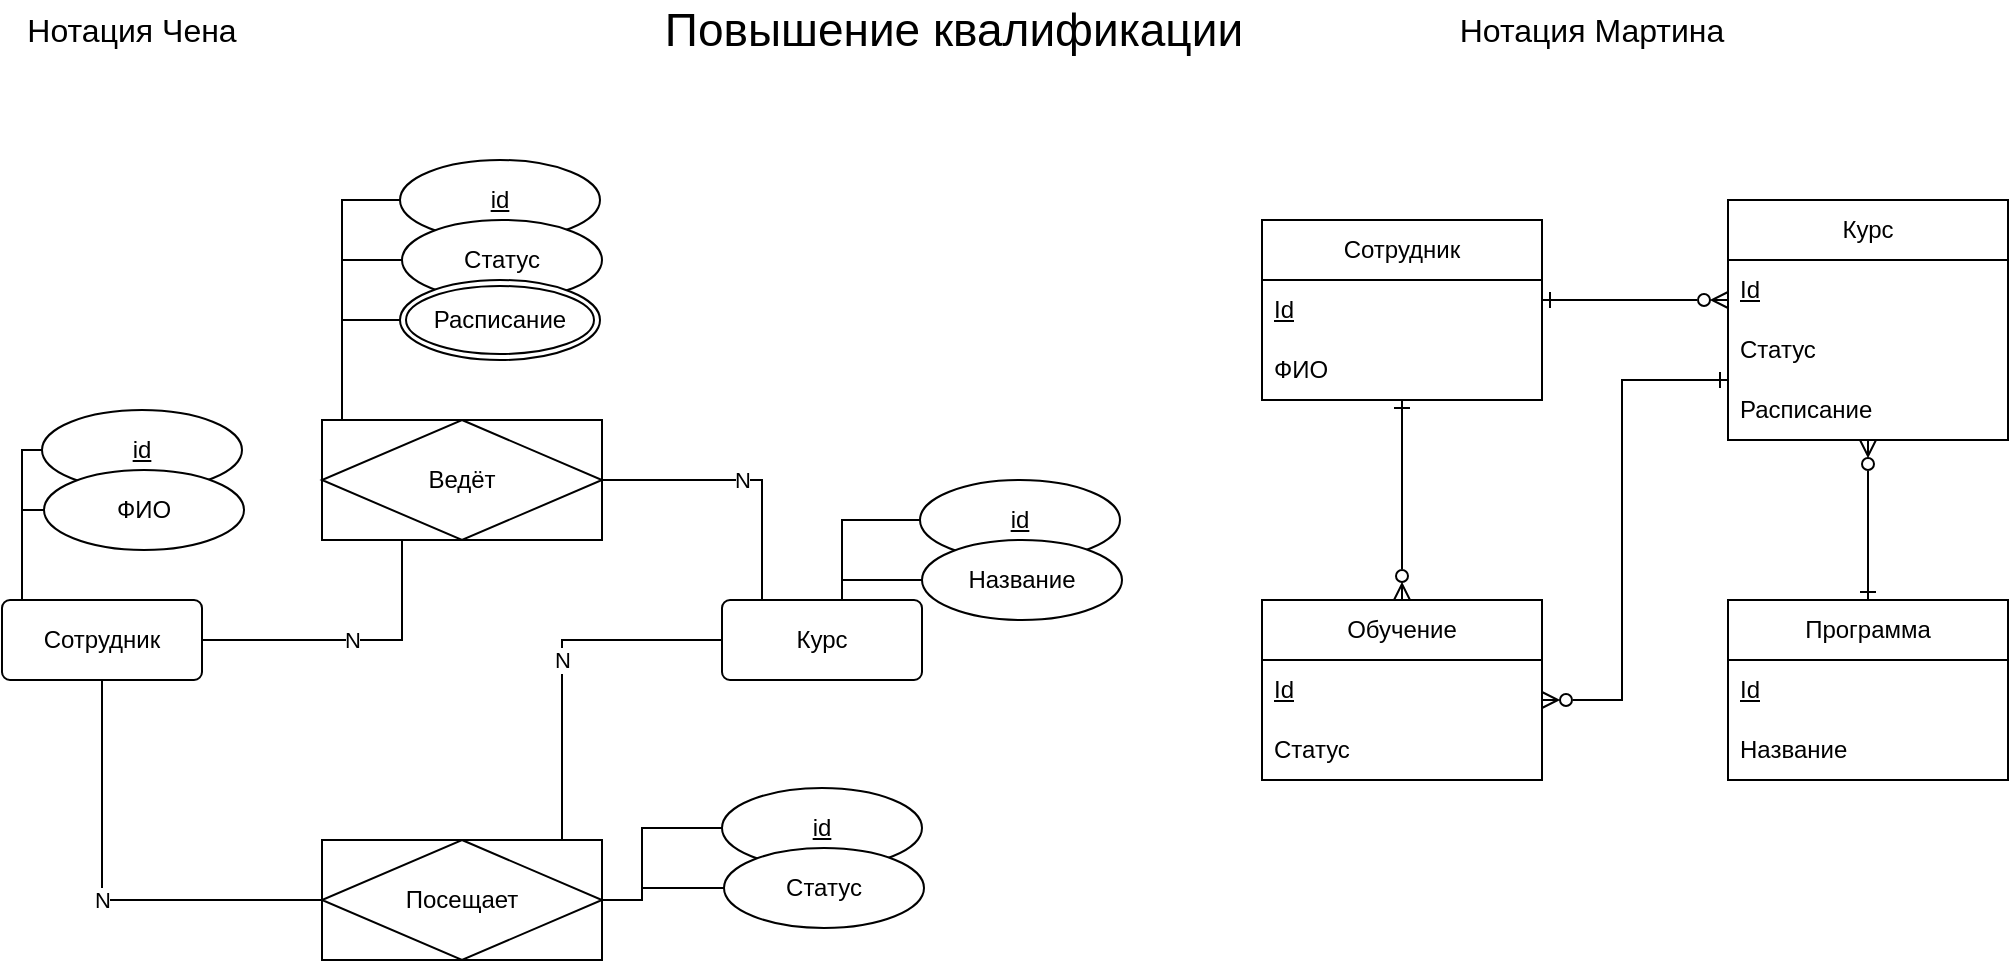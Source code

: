 <mxfile version="28.1.2">
  <diagram name="Страница — 1" id="ra7HKUhCHL6561SlYlNS">
    <mxGraphModel dx="868" dy="549" grid="1" gridSize="10" guides="1" tooltips="1" connect="1" arrows="1" fold="1" page="1" pageScale="1" pageWidth="1169" pageHeight="827" math="0" shadow="0">
      <root>
        <mxCell id="0" />
        <mxCell id="1" parent="0" />
        <mxCell id="BB9H6_8plf5swDK559ap-1" value="Повышение квалификации" style="text;html=1;align=center;verticalAlign=middle;whiteSpace=wrap;rounded=0;fontSize=23;" vertex="1" parent="1">
          <mxGeometry x="400" y="20" width="312" height="30" as="geometry" />
        </mxCell>
        <mxCell id="BB9H6_8plf5swDK559ap-2" value="&lt;font style=&quot;font-size: 16px;&quot;&gt;Нотация Чена&lt;/font&gt;" style="text;html=1;align=center;verticalAlign=middle;whiteSpace=wrap;rounded=0;fontSize=18;" vertex="1" parent="1">
          <mxGeometry x="80" y="20" width="130" height="30" as="geometry" />
        </mxCell>
        <mxCell id="BB9H6_8plf5swDK559ap-3" value="&lt;font style=&quot;font-size: 16px;&quot;&gt;Нотация Мартина&lt;/font&gt;" style="text;html=1;align=center;verticalAlign=middle;whiteSpace=wrap;rounded=0;fontSize=18;" vertex="1" parent="1">
          <mxGeometry x="780" y="20" width="190" height="30" as="geometry" />
        </mxCell>
        <mxCell id="BB9H6_8plf5swDK559ap-4" value="Сотрудник" style="rounded=1;arcSize=10;whiteSpace=wrap;html=1;align=center;" vertex="1" parent="1">
          <mxGeometry x="80" y="320" width="100" height="40" as="geometry" />
        </mxCell>
        <mxCell id="BB9H6_8plf5swDK559ap-5" value="Курс" style="rounded=1;arcSize=10;whiteSpace=wrap;html=1;align=center;" vertex="1" parent="1">
          <mxGeometry x="440" y="320" width="100" height="40" as="geometry" />
        </mxCell>
        <mxCell id="BB9H6_8plf5swDK559ap-6" value="Посещает" style="shape=associativeEntity;whiteSpace=wrap;html=1;align=center;" vertex="1" parent="1">
          <mxGeometry x="240" y="440" width="140" height="60" as="geometry" />
        </mxCell>
        <mxCell id="BB9H6_8plf5swDK559ap-7" value="Ведёт" style="shape=associativeEntity;whiteSpace=wrap;html=1;align=center;" vertex="1" parent="1">
          <mxGeometry x="240" y="230" width="140" height="60" as="geometry" />
        </mxCell>
        <mxCell id="BB9H6_8plf5swDK559ap-8" value="N" style="endArrow=none;html=1;rounded=0;edgeStyle=orthogonalEdgeStyle;" edge="1" parent="1" source="BB9H6_8plf5swDK559ap-4" target="BB9H6_8plf5swDK559ap-7">
          <mxGeometry relative="1" as="geometry">
            <mxPoint x="120" y="310" as="sourcePoint" />
            <mxPoint x="280" y="310" as="targetPoint" />
            <Array as="points">
              <mxPoint x="280" y="340" />
            </Array>
          </mxGeometry>
        </mxCell>
        <mxCell id="BB9H6_8plf5swDK559ap-10" value="N" style="endArrow=none;html=1;rounded=0;edgeStyle=orthogonalEdgeStyle;" edge="1" parent="1" source="BB9H6_8plf5swDK559ap-5" target="BB9H6_8plf5swDK559ap-7">
          <mxGeometry relative="1" as="geometry">
            <mxPoint x="210" y="320" as="sourcePoint" />
            <mxPoint x="320" y="260" as="targetPoint" />
            <Array as="points">
              <mxPoint x="460" y="260" />
            </Array>
          </mxGeometry>
        </mxCell>
        <mxCell id="BB9H6_8plf5swDK559ap-11" value="N" style="endArrow=none;html=1;rounded=0;edgeStyle=orthogonalEdgeStyle;" edge="1" parent="1" source="BB9H6_8plf5swDK559ap-6" target="BB9H6_8plf5swDK559ap-4">
          <mxGeometry relative="1" as="geometry">
            <mxPoint x="170" y="320" as="sourcePoint" />
            <mxPoint x="280" y="260" as="targetPoint" />
            <Array as="points">
              <mxPoint x="130" y="470" />
            </Array>
          </mxGeometry>
        </mxCell>
        <mxCell id="BB9H6_8plf5swDK559ap-12" value="N" style="endArrow=none;html=1;rounded=0;edgeStyle=orthogonalEdgeStyle;" edge="1" parent="1" source="BB9H6_8plf5swDK559ap-5" target="BB9H6_8plf5swDK559ap-6">
          <mxGeometry relative="1" as="geometry">
            <mxPoint x="380" y="570" as="sourcePoint" />
            <mxPoint x="270" y="460" as="targetPoint" />
            <Array as="points">
              <mxPoint x="360" y="340" />
            </Array>
          </mxGeometry>
        </mxCell>
        <mxCell id="BB9H6_8plf5swDK559ap-22" style="edgeStyle=orthogonalEdgeStyle;rounded=0;orthogonalLoop=1;jettySize=auto;html=1;endArrow=none;endFill=0;" edge="1" parent="1" source="BB9H6_8plf5swDK559ap-20" target="BB9H6_8plf5swDK559ap-5">
          <mxGeometry relative="1" as="geometry">
            <Array as="points">
              <mxPoint x="500" y="280" />
            </Array>
          </mxGeometry>
        </mxCell>
        <mxCell id="BB9H6_8plf5swDK559ap-20" value="id" style="ellipse;whiteSpace=wrap;html=1;align=center;fontStyle=4;" vertex="1" parent="1">
          <mxGeometry x="539" y="260" width="100" height="40" as="geometry" />
        </mxCell>
        <mxCell id="BB9H6_8plf5swDK559ap-21" value="Название" style="ellipse;whiteSpace=wrap;html=1;align=center;" vertex="1" parent="1">
          <mxGeometry x="540" y="290" width="100" height="40" as="geometry" />
        </mxCell>
        <mxCell id="BB9H6_8plf5swDK559ap-23" style="edgeStyle=orthogonalEdgeStyle;rounded=0;orthogonalLoop=1;jettySize=auto;html=1;endArrow=none;endFill=0;" edge="1" parent="1">
          <mxGeometry relative="1" as="geometry">
            <mxPoint x="520" y="280" as="sourcePoint" />
            <mxPoint x="500" y="320" as="targetPoint" />
            <Array as="points">
              <mxPoint x="500" y="280" />
            </Array>
          </mxGeometry>
        </mxCell>
        <mxCell id="BB9H6_8plf5swDK559ap-24" style="edgeStyle=orthogonalEdgeStyle;rounded=0;orthogonalLoop=1;jettySize=auto;html=1;endArrow=none;endFill=0;" edge="1" parent="1" source="BB9H6_8plf5swDK559ap-21" target="BB9H6_8plf5swDK559ap-5">
          <mxGeometry relative="1" as="geometry">
            <mxPoint x="530" y="330" as="sourcePoint" />
            <mxPoint x="510" y="370" as="targetPoint" />
            <Array as="points">
              <mxPoint x="500" y="310" />
            </Array>
          </mxGeometry>
        </mxCell>
        <mxCell id="BB9H6_8plf5swDK559ap-25" value="id" style="ellipse;whiteSpace=wrap;html=1;align=center;fontStyle=4;" vertex="1" parent="1">
          <mxGeometry x="100" y="225" width="100" height="40" as="geometry" />
        </mxCell>
        <mxCell id="BB9H6_8plf5swDK559ap-26" value="ФИО" style="ellipse;whiteSpace=wrap;html=1;align=center;" vertex="1" parent="1">
          <mxGeometry x="101" y="255" width="100" height="40" as="geometry" />
        </mxCell>
        <mxCell id="BB9H6_8plf5swDK559ap-27" value="id" style="ellipse;whiteSpace=wrap;html=1;align=center;fontStyle=4;" vertex="1" parent="1">
          <mxGeometry x="279" y="100" width="100" height="40" as="geometry" />
        </mxCell>
        <mxCell id="BB9H6_8plf5swDK559ap-28" value="Статус" style="ellipse;whiteSpace=wrap;html=1;align=center;" vertex="1" parent="1">
          <mxGeometry x="280" y="130" width="100" height="40" as="geometry" />
        </mxCell>
        <mxCell id="BB9H6_8plf5swDK559ap-29" value="Расписание" style="ellipse;shape=doubleEllipse;margin=3;whiteSpace=wrap;html=1;align=center;" vertex="1" parent="1">
          <mxGeometry x="279" y="160" width="100" height="40" as="geometry" />
        </mxCell>
        <mxCell id="BB9H6_8plf5swDK559ap-30" value="id" style="ellipse;whiteSpace=wrap;html=1;align=center;fontStyle=4;" vertex="1" parent="1">
          <mxGeometry x="440" y="414" width="100" height="40" as="geometry" />
        </mxCell>
        <mxCell id="BB9H6_8plf5swDK559ap-31" value="Статус" style="ellipse;whiteSpace=wrap;html=1;align=center;" vertex="1" parent="1">
          <mxGeometry x="441" y="444" width="100" height="40" as="geometry" />
        </mxCell>
        <mxCell id="BB9H6_8plf5swDK559ap-34" style="edgeStyle=orthogonalEdgeStyle;rounded=0;orthogonalLoop=1;jettySize=auto;html=1;endArrow=none;endFill=0;" edge="1" parent="1" source="BB9H6_8plf5swDK559ap-27" target="BB9H6_8plf5swDK559ap-7">
          <mxGeometry relative="1" as="geometry">
            <mxPoint x="520" y="270" as="sourcePoint" />
            <mxPoint x="500" y="310" as="targetPoint" />
            <Array as="points">
              <mxPoint x="250" y="120" />
            </Array>
          </mxGeometry>
        </mxCell>
        <mxCell id="BB9H6_8plf5swDK559ap-35" style="edgeStyle=orthogonalEdgeStyle;rounded=0;orthogonalLoop=1;jettySize=auto;html=1;endArrow=none;endFill=0;" edge="1" parent="1" source="BB9H6_8plf5swDK559ap-28" target="BB9H6_8plf5swDK559ap-7">
          <mxGeometry relative="1" as="geometry">
            <mxPoint x="279" y="110" as="sourcePoint" />
            <mxPoint x="250" y="220" as="targetPoint" />
            <Array as="points">
              <mxPoint x="250" y="150" />
            </Array>
          </mxGeometry>
        </mxCell>
        <mxCell id="BB9H6_8plf5swDK559ap-36" style="edgeStyle=orthogonalEdgeStyle;rounded=0;orthogonalLoop=1;jettySize=auto;html=1;endArrow=none;endFill=0;" edge="1" parent="1" source="BB9H6_8plf5swDK559ap-29" target="BB9H6_8plf5swDK559ap-7">
          <mxGeometry relative="1" as="geometry">
            <mxPoint x="310" y="180" as="sourcePoint" />
            <mxPoint x="280" y="260" as="targetPoint" />
            <Array as="points">
              <mxPoint x="250" y="180" />
            </Array>
          </mxGeometry>
        </mxCell>
        <mxCell id="BB9H6_8plf5swDK559ap-37" style="edgeStyle=orthogonalEdgeStyle;rounded=0;orthogonalLoop=1;jettySize=auto;html=1;endArrow=none;endFill=0;" edge="1" parent="1" source="BB9H6_8plf5swDK559ap-25" target="BB9H6_8plf5swDK559ap-4">
          <mxGeometry relative="1" as="geometry">
            <mxPoint x="289" y="170" as="sourcePoint" />
            <mxPoint x="260" y="220" as="targetPoint" />
            <Array as="points">
              <mxPoint x="90" y="245" />
            </Array>
          </mxGeometry>
        </mxCell>
        <mxCell id="BB9H6_8plf5swDK559ap-38" style="edgeStyle=orthogonalEdgeStyle;rounded=0;orthogonalLoop=1;jettySize=auto;html=1;endArrow=none;endFill=0;" edge="1" parent="1" source="BB9H6_8plf5swDK559ap-26" target="BB9H6_8plf5swDK559ap-4">
          <mxGeometry relative="1" as="geometry">
            <mxPoint x="120" y="270" as="sourcePoint" />
            <mxPoint x="110" y="345" as="targetPoint" />
            <Array as="points">
              <mxPoint x="90" y="275" />
            </Array>
          </mxGeometry>
        </mxCell>
        <mxCell id="BB9H6_8plf5swDK559ap-39" style="edgeStyle=orthogonalEdgeStyle;rounded=0;orthogonalLoop=1;jettySize=auto;html=1;endArrow=none;endFill=0;" edge="1" parent="1" source="BB9H6_8plf5swDK559ap-30" target="BB9H6_8plf5swDK559ap-6">
          <mxGeometry relative="1" as="geometry">
            <mxPoint x="530" y="280" as="sourcePoint" />
            <mxPoint x="510" y="320" as="targetPoint" />
            <Array as="points">
              <mxPoint x="400" y="434" />
              <mxPoint x="400" y="470" />
            </Array>
          </mxGeometry>
        </mxCell>
        <mxCell id="BB9H6_8plf5swDK559ap-40" style="edgeStyle=orthogonalEdgeStyle;rounded=0;orthogonalLoop=1;jettySize=auto;html=1;endArrow=none;endFill=0;" edge="1" parent="1" source="BB9H6_8plf5swDK559ap-31" target="BB9H6_8plf5swDK559ap-6">
          <mxGeometry relative="1" as="geometry">
            <mxPoint x="540" y="490" as="sourcePoint" />
            <mxPoint x="480" y="526" as="targetPoint" />
            <Array as="points">
              <mxPoint x="400" y="464" />
              <mxPoint x="400" y="470" />
            </Array>
          </mxGeometry>
        </mxCell>
        <mxCell id="BB9H6_8plf5swDK559ap-42" value="Сотрудник" style="swimlane;fontStyle=0;childLayout=stackLayout;horizontal=1;startSize=30;horizontalStack=0;resizeParent=1;resizeParentMax=0;resizeLast=0;collapsible=1;marginBottom=0;whiteSpace=wrap;html=1;" vertex="1" parent="1">
          <mxGeometry x="710" y="130" width="140" height="90" as="geometry" />
        </mxCell>
        <mxCell id="BB9H6_8plf5swDK559ap-43" value="Id" style="text;strokeColor=none;fillColor=none;align=left;verticalAlign=middle;spacingLeft=4;spacingRight=4;overflow=hidden;points=[[0,0.5],[1,0.5]];portConstraint=eastwest;rotatable=0;whiteSpace=wrap;html=1;fontStyle=4" vertex="1" parent="BB9H6_8plf5swDK559ap-42">
          <mxGeometry y="30" width="140" height="30" as="geometry" />
        </mxCell>
        <mxCell id="BB9H6_8plf5swDK559ap-44" value="ФИО" style="text;strokeColor=none;fillColor=none;align=left;verticalAlign=middle;spacingLeft=4;spacingRight=4;overflow=hidden;points=[[0,0.5],[1,0.5]];portConstraint=eastwest;rotatable=0;whiteSpace=wrap;html=1;" vertex="1" parent="BB9H6_8plf5swDK559ap-42">
          <mxGeometry y="60" width="140" height="30" as="geometry" />
        </mxCell>
        <mxCell id="BB9H6_8plf5swDK559ap-47" value="Курс" style="swimlane;fontStyle=0;childLayout=stackLayout;horizontal=1;startSize=30;horizontalStack=0;resizeParent=1;resizeParentMax=0;resizeLast=0;collapsible=1;marginBottom=0;whiteSpace=wrap;html=1;" vertex="1" parent="1">
          <mxGeometry x="943" y="120" width="140" height="120" as="geometry" />
        </mxCell>
        <mxCell id="BB9H6_8plf5swDK559ap-48" value="Id" style="text;strokeColor=none;fillColor=none;align=left;verticalAlign=middle;spacingLeft=4;spacingRight=4;overflow=hidden;points=[[0,0.5],[1,0.5]];portConstraint=eastwest;rotatable=0;whiteSpace=wrap;html=1;fontStyle=4" vertex="1" parent="BB9H6_8plf5swDK559ap-47">
          <mxGeometry y="30" width="140" height="30" as="geometry" />
        </mxCell>
        <mxCell id="BB9H6_8plf5swDK559ap-49" value="Статус" style="text;strokeColor=none;fillColor=none;align=left;verticalAlign=middle;spacingLeft=4;spacingRight=4;overflow=hidden;points=[[0,0.5],[1,0.5]];portConstraint=eastwest;rotatable=0;whiteSpace=wrap;html=1;" vertex="1" parent="BB9H6_8plf5swDK559ap-47">
          <mxGeometry y="60" width="140" height="30" as="geometry" />
        </mxCell>
        <mxCell id="BB9H6_8plf5swDK559ap-50" value="Расписание" style="text;strokeColor=none;fillColor=none;align=left;verticalAlign=middle;spacingLeft=4;spacingRight=4;overflow=hidden;points=[[0,0.5],[1,0.5]];portConstraint=eastwest;rotatable=0;whiteSpace=wrap;html=1;" vertex="1" parent="BB9H6_8plf5swDK559ap-47">
          <mxGeometry y="90" width="140" height="30" as="geometry" />
        </mxCell>
        <mxCell id="BB9H6_8plf5swDK559ap-54" style="edgeStyle=orthogonalEdgeStyle;rounded=0;orthogonalLoop=1;jettySize=auto;html=1;startArrow=ERzeroToMany;startFill=0;endArrow=ERone;endFill=0;" edge="1" parent="1" source="BB9H6_8plf5swDK559ap-47" target="BB9H6_8plf5swDK559ap-43">
          <mxGeometry relative="1" as="geometry">
            <Array as="points">
              <mxPoint x="890" y="170" />
              <mxPoint x="890" y="170" />
            </Array>
          </mxGeometry>
        </mxCell>
        <mxCell id="BB9H6_8plf5swDK559ap-56" value="Обучение" style="swimlane;fontStyle=0;childLayout=stackLayout;horizontal=1;startSize=30;horizontalStack=0;resizeParent=1;resizeParentMax=0;resizeLast=0;collapsible=1;marginBottom=0;whiteSpace=wrap;html=1;" vertex="1" parent="1">
          <mxGeometry x="710" y="320" width="140" height="90" as="geometry" />
        </mxCell>
        <mxCell id="BB9H6_8plf5swDK559ap-57" value="Id" style="text;strokeColor=none;fillColor=none;align=left;verticalAlign=middle;spacingLeft=4;spacingRight=4;overflow=hidden;points=[[0,0.5],[1,0.5]];portConstraint=eastwest;rotatable=0;whiteSpace=wrap;html=1;fontStyle=4" vertex="1" parent="BB9H6_8plf5swDK559ap-56">
          <mxGeometry y="30" width="140" height="30" as="geometry" />
        </mxCell>
        <mxCell id="BB9H6_8plf5swDK559ap-58" value="Статус" style="text;strokeColor=none;fillColor=none;align=left;verticalAlign=middle;spacingLeft=4;spacingRight=4;overflow=hidden;points=[[0,0.5],[1,0.5]];portConstraint=eastwest;rotatable=0;whiteSpace=wrap;html=1;" vertex="1" parent="BB9H6_8plf5swDK559ap-56">
          <mxGeometry y="60" width="140" height="30" as="geometry" />
        </mxCell>
        <mxCell id="BB9H6_8plf5swDK559ap-61" style="edgeStyle=orthogonalEdgeStyle;rounded=0;orthogonalLoop=1;jettySize=auto;html=1;startArrow=ERzeroToMany;startFill=0;endArrow=ERone;endFill=0;" edge="1" parent="1" source="BB9H6_8plf5swDK559ap-47" target="BB9H6_8plf5swDK559ap-63">
          <mxGeometry relative="1" as="geometry">
            <mxPoint x="943" y="255" as="sourcePoint" />
            <mxPoint x="843" y="220" as="targetPoint" />
            <Array as="points">
              <mxPoint x="1013" y="290" />
              <mxPoint x="1013" y="290" />
            </Array>
          </mxGeometry>
        </mxCell>
        <mxCell id="BB9H6_8plf5swDK559ap-62" style="edgeStyle=orthogonalEdgeStyle;rounded=0;orthogonalLoop=1;jettySize=auto;html=1;startArrow=ERzeroToMany;startFill=0;endArrow=ERone;endFill=0;" edge="1" parent="1" source="BB9H6_8plf5swDK559ap-56" target="BB9H6_8plf5swDK559ap-42">
          <mxGeometry relative="1" as="geometry">
            <mxPoint x="1013" y="270" as="sourcePoint" />
            <mxPoint x="873" y="410" as="targetPoint" />
            <Array as="points">
              <mxPoint x="780" y="320" />
              <mxPoint x="780" y="320" />
            </Array>
          </mxGeometry>
        </mxCell>
        <mxCell id="BB9H6_8plf5swDK559ap-63" value="Программа" style="swimlane;fontStyle=0;childLayout=stackLayout;horizontal=1;startSize=30;horizontalStack=0;resizeParent=1;resizeParentMax=0;resizeLast=0;collapsible=1;marginBottom=0;whiteSpace=wrap;html=1;" vertex="1" parent="1">
          <mxGeometry x="943" y="320" width="140" height="90" as="geometry" />
        </mxCell>
        <mxCell id="BB9H6_8plf5swDK559ap-64" value="Id" style="text;strokeColor=none;fillColor=none;align=left;verticalAlign=middle;spacingLeft=4;spacingRight=4;overflow=hidden;points=[[0,0.5],[1,0.5]];portConstraint=eastwest;rotatable=0;whiteSpace=wrap;html=1;fontStyle=4" vertex="1" parent="BB9H6_8plf5swDK559ap-63">
          <mxGeometry y="30" width="140" height="30" as="geometry" />
        </mxCell>
        <mxCell id="BB9H6_8plf5swDK559ap-65" value="Название" style="text;strokeColor=none;fillColor=none;align=left;verticalAlign=middle;spacingLeft=4;spacingRight=4;overflow=hidden;points=[[0,0.5],[1,0.5]];portConstraint=eastwest;rotatable=0;whiteSpace=wrap;html=1;" vertex="1" parent="BB9H6_8plf5swDK559ap-63">
          <mxGeometry y="60" width="140" height="30" as="geometry" />
        </mxCell>
        <mxCell id="BB9H6_8plf5swDK559ap-71" style="edgeStyle=orthogonalEdgeStyle;rounded=0;orthogonalLoop=1;jettySize=auto;html=1;startArrow=ERzeroToMany;startFill=0;endArrow=ERone;endFill=0;" edge="1" parent="1" source="BB9H6_8plf5swDK559ap-57" target="BB9H6_8plf5swDK559ap-47">
          <mxGeometry relative="1" as="geometry">
            <mxPoint x="923" y="360" as="sourcePoint" />
            <mxPoint x="763" y="440" as="targetPoint" />
            <Array as="points">
              <mxPoint x="890" y="370" />
              <mxPoint x="890" y="210" />
            </Array>
          </mxGeometry>
        </mxCell>
      </root>
    </mxGraphModel>
  </diagram>
</mxfile>
